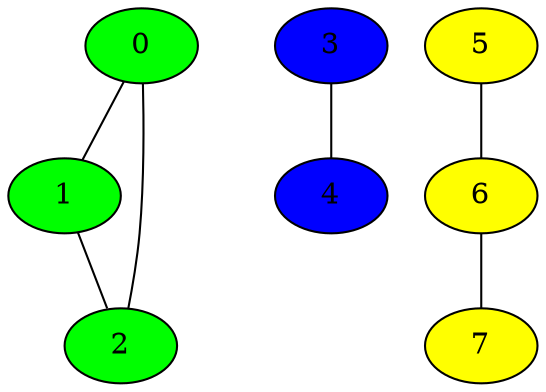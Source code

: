 digraph {
	0 [fillcolor = green, style = filled];
	1 [fillcolor = green, style = filled];
	2 [fillcolor = green, style = filled];
	3 [fillcolor = blue, style = filled];
	4 [fillcolor = blue, style = filled];
	5 [fillcolor = yellow, style = filled];
	6 [fillcolor = yellow, style = filled];
	7 [fillcolor = yellow, style = filled];
	0 -> 1 [dir=none];
	0 -> 2 [dir=none];
	1 -> 2 [dir=none];
	3 -> 4 [dir=none];
	5 -> 6 [dir=none];
	6 -> 7 [dir=none];
}